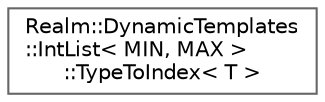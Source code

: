 digraph "Graphical Class Hierarchy"
{
 // LATEX_PDF_SIZE
  bgcolor="transparent";
  edge [fontname=Helvetica,fontsize=10,labelfontname=Helvetica,labelfontsize=10];
  node [fontname=Helvetica,fontsize=10,shape=box,height=0.2,width=0.4];
  rankdir="LR";
  Node0 [id="Node000000",label="Realm::DynamicTemplates\l::IntList\< MIN, MAX \>\l::TypeToIndex\< T \>",height=0.2,width=0.4,color="grey40", fillcolor="white", style="filled",URL="$structRealm_1_1DynamicTemplates_1_1IntList_1_1TypeToIndex.html",tooltip=" "];
}

